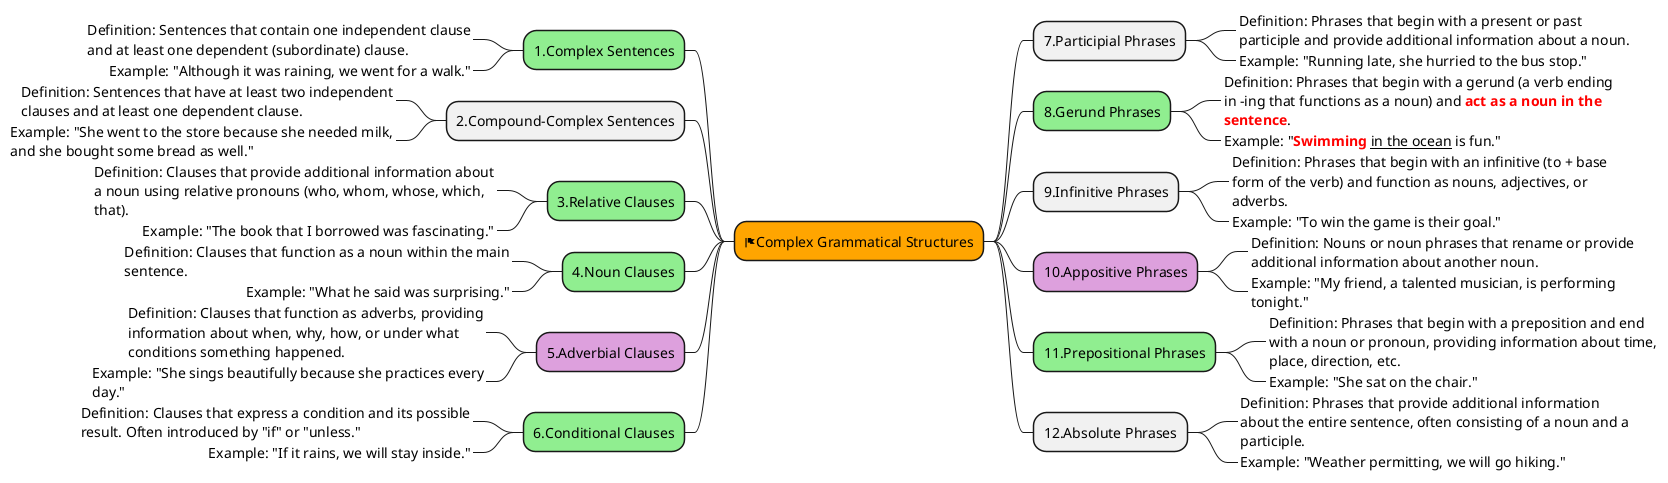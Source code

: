 @startmindmap
<style>
element {
  MaximumWidth 400
}
mindmapDiagram {
  .highlight {
    BackgroundColor lightgreen
  }
  .uncertain {
    BackgroundColor plum
  }
}
</style>

*[#orange] <&flag>Complex Grammatical Structures
left side
** 1.Complex Sentences <<highlight>>
***_ Definition: Sentences that contain one independent clause and at least one dependent (subordinate) clause.
***_ Example: "Although it was raining, we went for a walk."

** 2.Compound-Complex Sentences
***_ Definition: Sentences that have at least two independent clauses and at least one dependent clause.
***_ Example: "She went to the store because she needed milk, and she bought some bread as well."

** 3.Relative Clauses <<highlight>>
***_ Definition: Clauses that provide additional information about a noun using relative pronouns (who, whom, whose, which, that).
***_ Example: "The book that I borrowed was fascinating."

** 4.Noun Clauses <<highlight>>
***_ Definition: Clauses that function as a noun within the main sentence.
***_ Example: "What he said was surprising."

** 5.Adverbial Clauses <<uncertain>>
***_ Definition: Clauses that function as adverbs, providing information about when, why, how, or under what conditions something happened.
***_ Example: "She sings beautifully because she practices every day."

** 6.Conditional Clauses <<highlight>>
***_ Definition: Clauses that express a condition and its possible result. Often introduced by "if" or "unless."
***_ Example: "If it rains, we will stay inside."

right side
** 7.Participial Phrases
***_ Definition: Phrases that begin with a present or past participle and provide additional information about a noun.
***_ Example: "Running late, she hurried to the bus stop."

** 8.Gerund Phrases <<highlight>>
***_ Definition: Phrases that begin with a gerund (a verb ending in -ing that functions as a noun) and <b><color:red>act as a noun in the sentence</b>.
***_ Example: "<b><color:red>Swimming</b> __in the ocean__ is fun."

** 9.Infinitive Phrases
***_ Definition: Phrases that begin with an infinitive (to + base form of the verb) and function as nouns, adjectives, or adverbs.
***_ Example: "To win the game is their goal."

** 10.Appositive Phrases <<uncertain>>
***_ Definition: Nouns or noun phrases that rename or provide additional information about another noun.
***_ Example: "My friend, a talented musician, is performing tonight."

** 11.Prepositional Phrases <<highlight>>
***_ Definition: Phrases that begin with a preposition and end with a noun or pronoun, providing information about time, place, direction, etc.
***_ Example: "She sat on the chair."

** 12.Absolute Phrases
***_ Definition: Phrases that provide additional information about the entire sentence, often consisting of a noun and a participle.
***_ Example: "Weather permitting, we will go hiking."

@endmindmap
